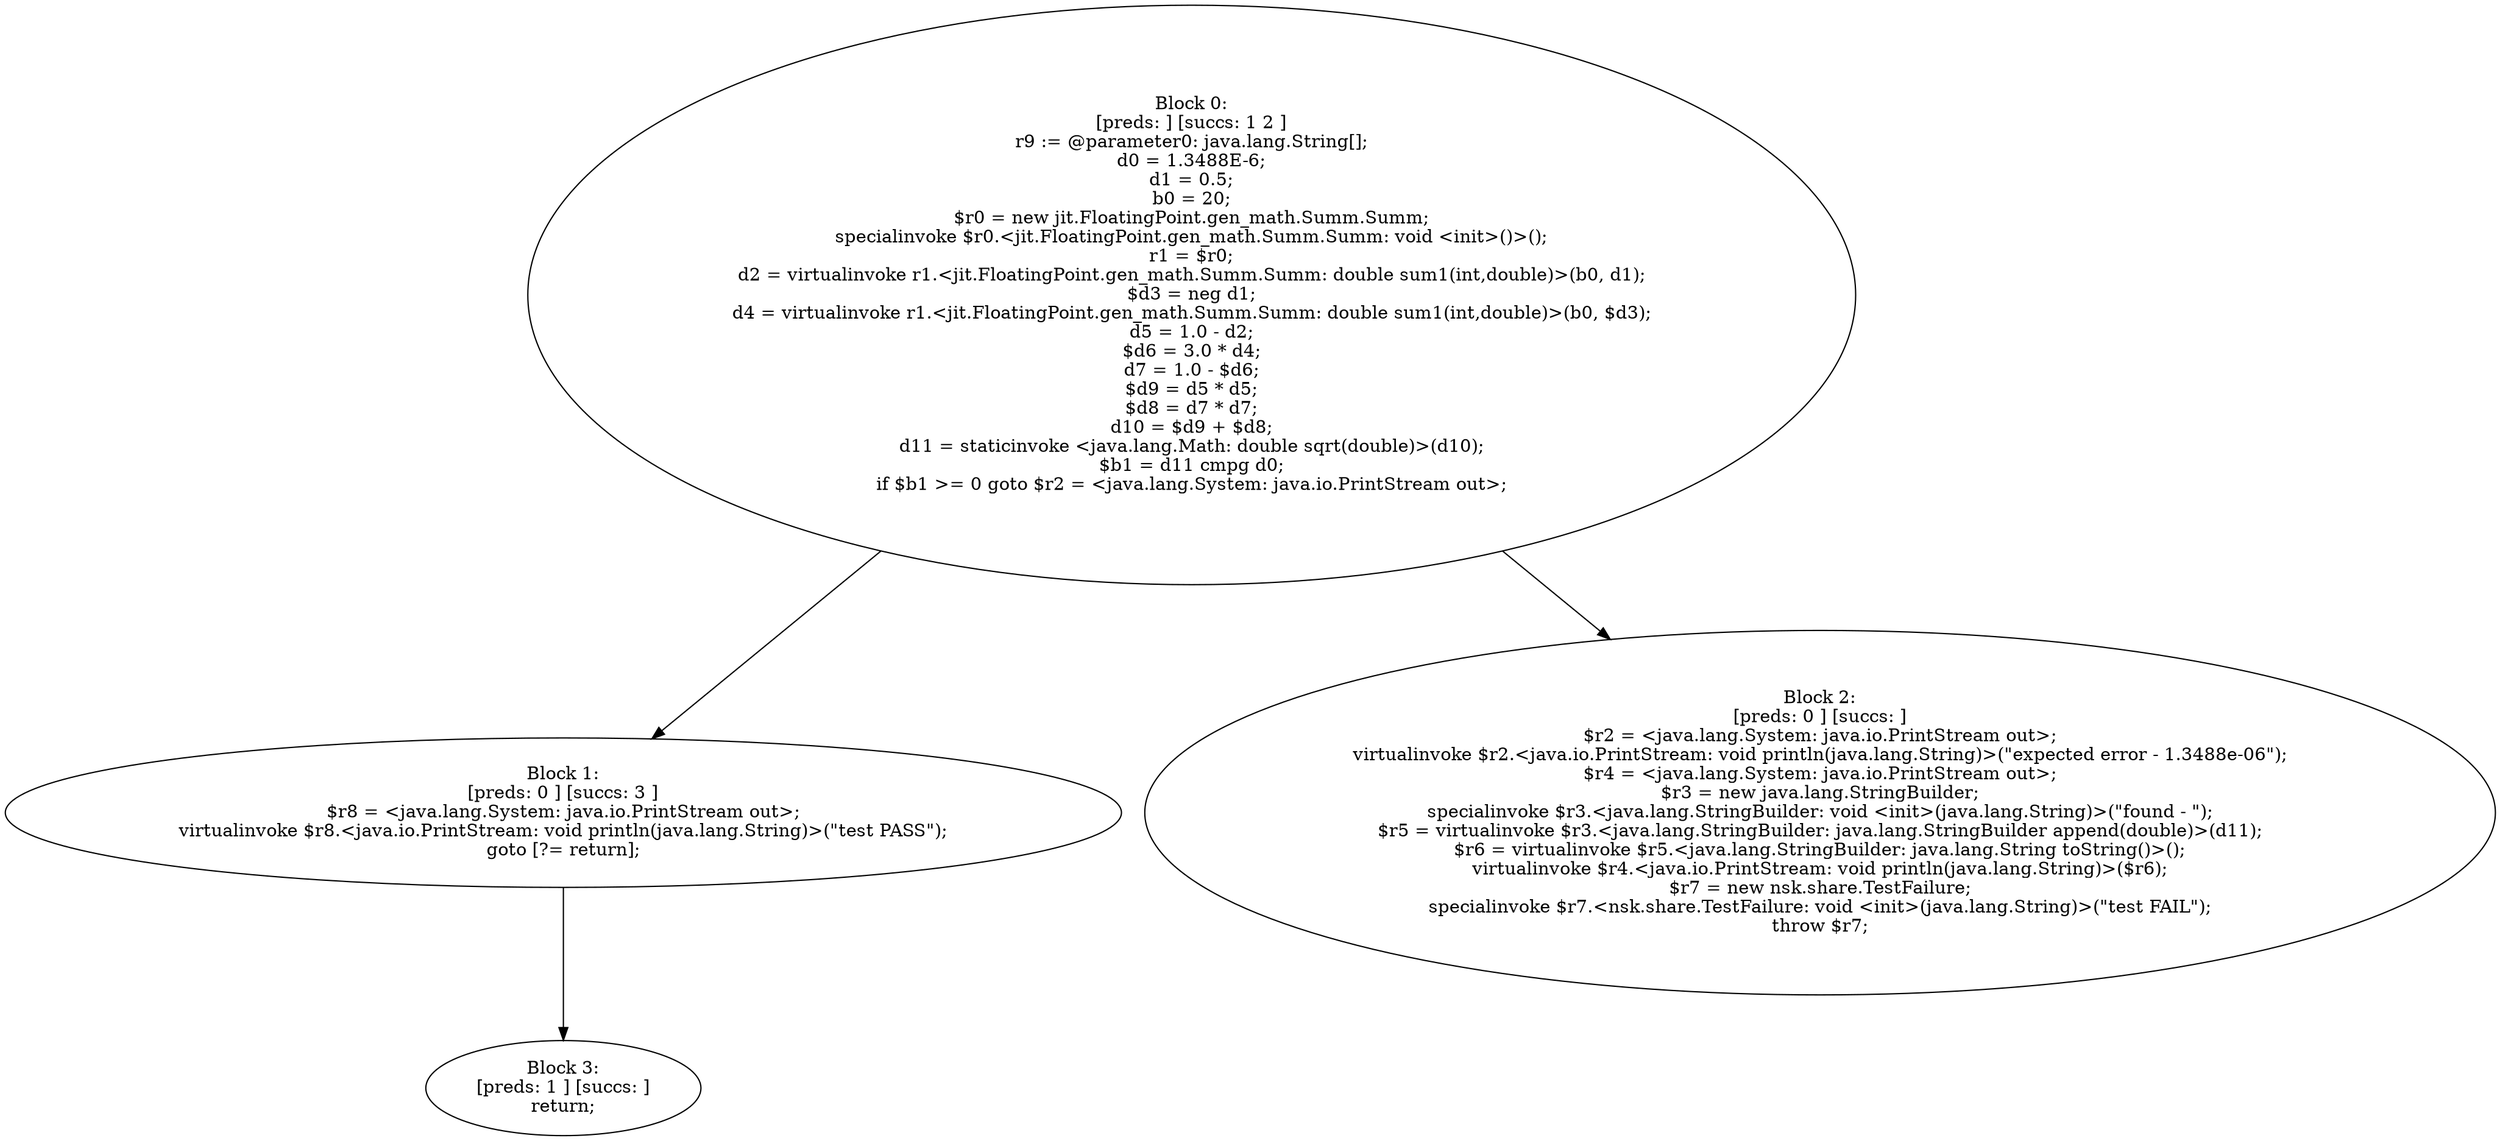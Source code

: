 digraph "unitGraph" {
    "Block 0:
[preds: ] [succs: 1 2 ]
r9 := @parameter0: java.lang.String[];
d0 = 1.3488E-6;
d1 = 0.5;
b0 = 20;
$r0 = new jit.FloatingPoint.gen_math.Summ.Summ;
specialinvoke $r0.<jit.FloatingPoint.gen_math.Summ.Summ: void <init>()>();
r1 = $r0;
d2 = virtualinvoke r1.<jit.FloatingPoint.gen_math.Summ.Summ: double sum1(int,double)>(b0, d1);
$d3 = neg d1;
d4 = virtualinvoke r1.<jit.FloatingPoint.gen_math.Summ.Summ: double sum1(int,double)>(b0, $d3);
d5 = 1.0 - d2;
$d6 = 3.0 * d4;
d7 = 1.0 - $d6;
$d9 = d5 * d5;
$d8 = d7 * d7;
d10 = $d9 + $d8;
d11 = staticinvoke <java.lang.Math: double sqrt(double)>(d10);
$b1 = d11 cmpg d0;
if $b1 >= 0 goto $r2 = <java.lang.System: java.io.PrintStream out>;
"
    "Block 1:
[preds: 0 ] [succs: 3 ]
$r8 = <java.lang.System: java.io.PrintStream out>;
virtualinvoke $r8.<java.io.PrintStream: void println(java.lang.String)>(\"test PASS\");
goto [?= return];
"
    "Block 2:
[preds: 0 ] [succs: ]
$r2 = <java.lang.System: java.io.PrintStream out>;
virtualinvoke $r2.<java.io.PrintStream: void println(java.lang.String)>(\"expected error - 1.3488e-06\");
$r4 = <java.lang.System: java.io.PrintStream out>;
$r3 = new java.lang.StringBuilder;
specialinvoke $r3.<java.lang.StringBuilder: void <init>(java.lang.String)>(\"found - \");
$r5 = virtualinvoke $r3.<java.lang.StringBuilder: java.lang.StringBuilder append(double)>(d11);
$r6 = virtualinvoke $r5.<java.lang.StringBuilder: java.lang.String toString()>();
virtualinvoke $r4.<java.io.PrintStream: void println(java.lang.String)>($r6);
$r7 = new nsk.share.TestFailure;
specialinvoke $r7.<nsk.share.TestFailure: void <init>(java.lang.String)>(\"test FAIL\");
throw $r7;
"
    "Block 3:
[preds: 1 ] [succs: ]
return;
"
    "Block 0:
[preds: ] [succs: 1 2 ]
r9 := @parameter0: java.lang.String[];
d0 = 1.3488E-6;
d1 = 0.5;
b0 = 20;
$r0 = new jit.FloatingPoint.gen_math.Summ.Summ;
specialinvoke $r0.<jit.FloatingPoint.gen_math.Summ.Summ: void <init>()>();
r1 = $r0;
d2 = virtualinvoke r1.<jit.FloatingPoint.gen_math.Summ.Summ: double sum1(int,double)>(b0, d1);
$d3 = neg d1;
d4 = virtualinvoke r1.<jit.FloatingPoint.gen_math.Summ.Summ: double sum1(int,double)>(b0, $d3);
d5 = 1.0 - d2;
$d6 = 3.0 * d4;
d7 = 1.0 - $d6;
$d9 = d5 * d5;
$d8 = d7 * d7;
d10 = $d9 + $d8;
d11 = staticinvoke <java.lang.Math: double sqrt(double)>(d10);
$b1 = d11 cmpg d0;
if $b1 >= 0 goto $r2 = <java.lang.System: java.io.PrintStream out>;
"->"Block 1:
[preds: 0 ] [succs: 3 ]
$r8 = <java.lang.System: java.io.PrintStream out>;
virtualinvoke $r8.<java.io.PrintStream: void println(java.lang.String)>(\"test PASS\");
goto [?= return];
";
    "Block 0:
[preds: ] [succs: 1 2 ]
r9 := @parameter0: java.lang.String[];
d0 = 1.3488E-6;
d1 = 0.5;
b0 = 20;
$r0 = new jit.FloatingPoint.gen_math.Summ.Summ;
specialinvoke $r0.<jit.FloatingPoint.gen_math.Summ.Summ: void <init>()>();
r1 = $r0;
d2 = virtualinvoke r1.<jit.FloatingPoint.gen_math.Summ.Summ: double sum1(int,double)>(b0, d1);
$d3 = neg d1;
d4 = virtualinvoke r1.<jit.FloatingPoint.gen_math.Summ.Summ: double sum1(int,double)>(b0, $d3);
d5 = 1.0 - d2;
$d6 = 3.0 * d4;
d7 = 1.0 - $d6;
$d9 = d5 * d5;
$d8 = d7 * d7;
d10 = $d9 + $d8;
d11 = staticinvoke <java.lang.Math: double sqrt(double)>(d10);
$b1 = d11 cmpg d0;
if $b1 >= 0 goto $r2 = <java.lang.System: java.io.PrintStream out>;
"->"Block 2:
[preds: 0 ] [succs: ]
$r2 = <java.lang.System: java.io.PrintStream out>;
virtualinvoke $r2.<java.io.PrintStream: void println(java.lang.String)>(\"expected error - 1.3488e-06\");
$r4 = <java.lang.System: java.io.PrintStream out>;
$r3 = new java.lang.StringBuilder;
specialinvoke $r3.<java.lang.StringBuilder: void <init>(java.lang.String)>(\"found - \");
$r5 = virtualinvoke $r3.<java.lang.StringBuilder: java.lang.StringBuilder append(double)>(d11);
$r6 = virtualinvoke $r5.<java.lang.StringBuilder: java.lang.String toString()>();
virtualinvoke $r4.<java.io.PrintStream: void println(java.lang.String)>($r6);
$r7 = new nsk.share.TestFailure;
specialinvoke $r7.<nsk.share.TestFailure: void <init>(java.lang.String)>(\"test FAIL\");
throw $r7;
";
    "Block 1:
[preds: 0 ] [succs: 3 ]
$r8 = <java.lang.System: java.io.PrintStream out>;
virtualinvoke $r8.<java.io.PrintStream: void println(java.lang.String)>(\"test PASS\");
goto [?= return];
"->"Block 3:
[preds: 1 ] [succs: ]
return;
";
}

